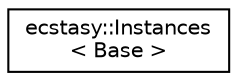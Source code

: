 digraph "Graphical Class Hierarchy"
{
 // LATEX_PDF_SIZE
  edge [fontname="Helvetica",fontsize="10",labelfontname="Helvetica",labelfontsize="10"];
  node [fontname="Helvetica",fontsize="10",shape=record];
  rankdir="LR";
  Node0 [label="ecstasy::Instances\l\< Base \>",height=0.2,width=0.4,color="black", fillcolor="white", style="filled",URL="$classecstasy_1_1_instances.html",tooltip="Set of instances inheriting from the Base type."];
}
